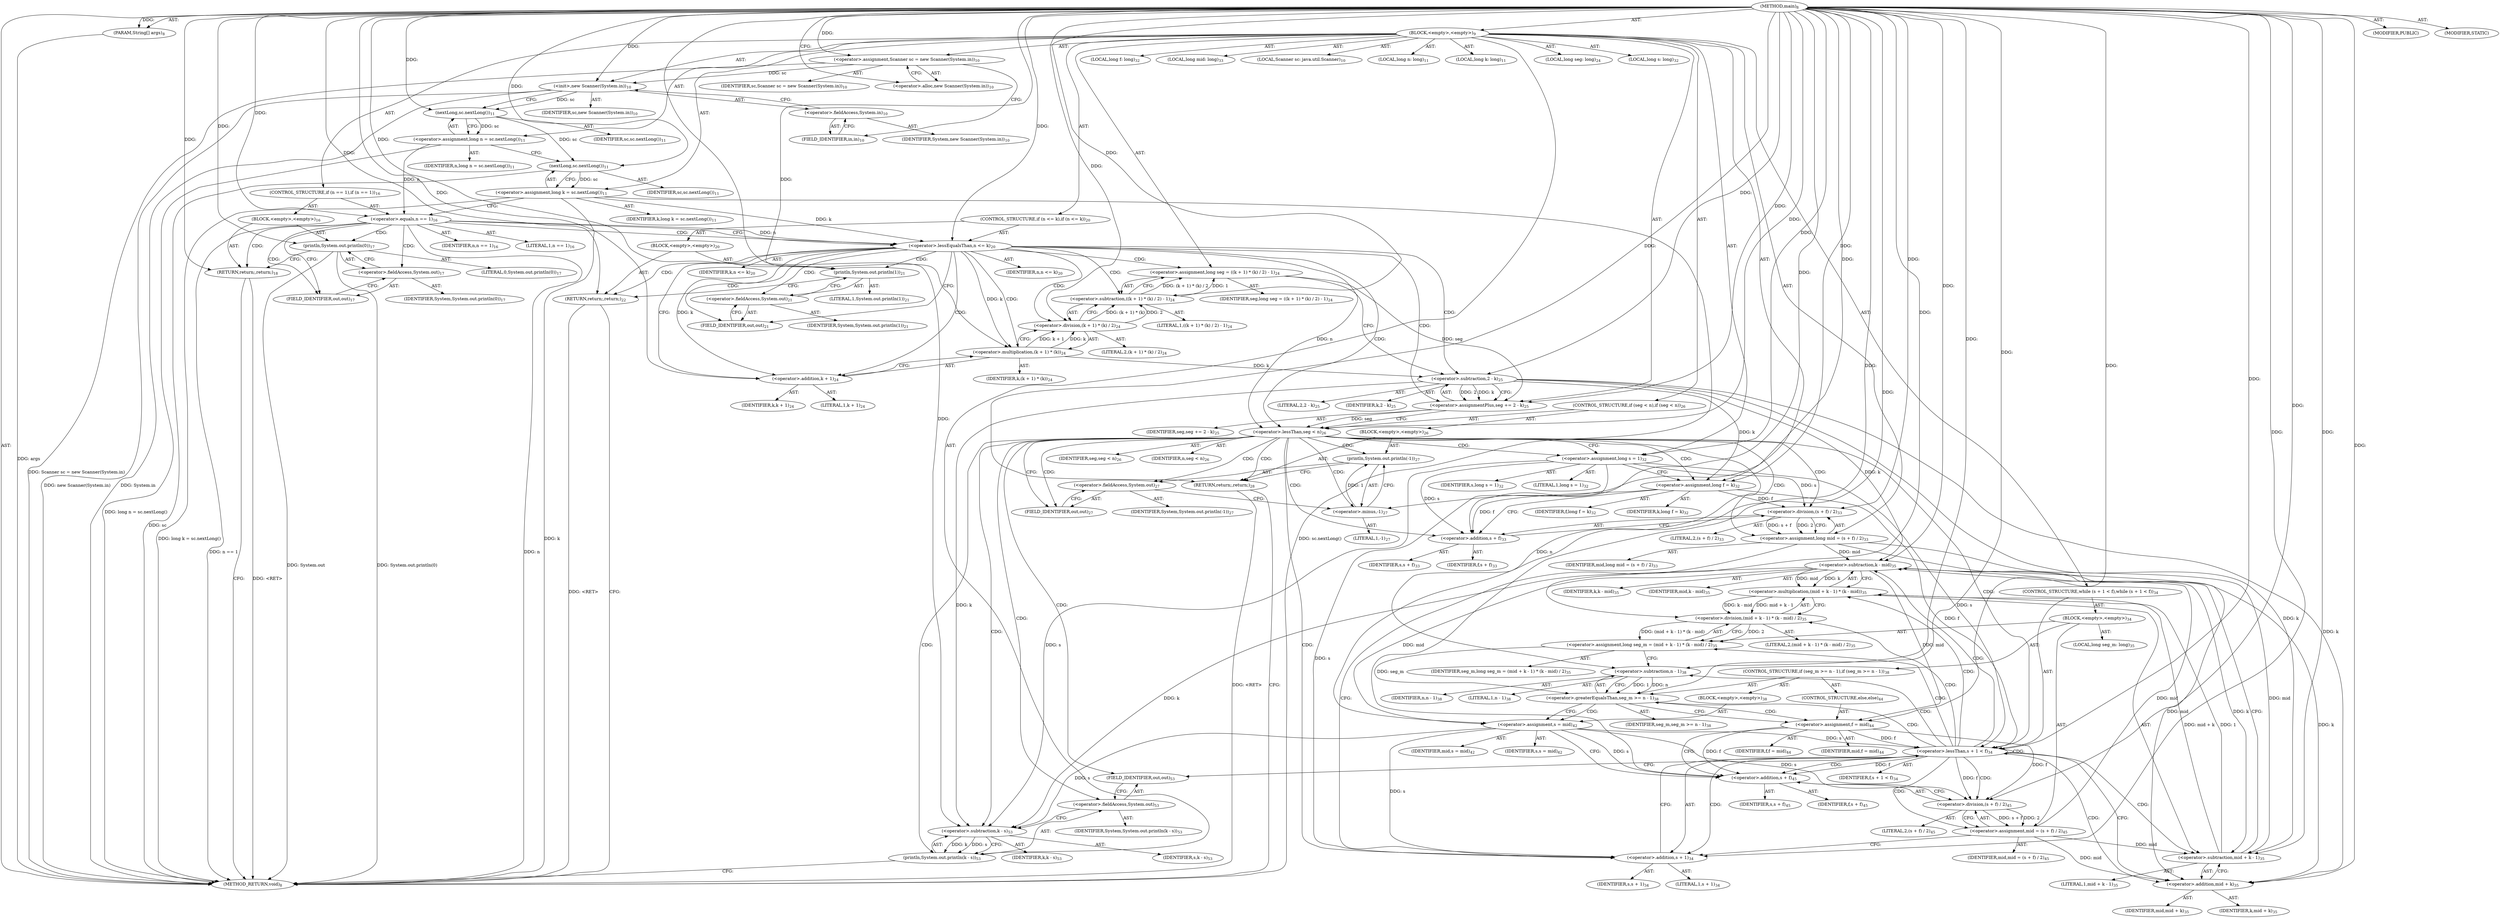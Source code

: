 digraph "main" {  
"19" [label = <(METHOD,main)<SUB>8</SUB>> ]
"20" [label = <(PARAM,String[] args)<SUB>8</SUB>> ]
"21" [label = <(BLOCK,&lt;empty&gt;,&lt;empty&gt;)<SUB>9</SUB>> ]
"4" [label = <(LOCAL,Scanner sc: java.util.Scanner)<SUB>10</SUB>> ]
"22" [label = <(&lt;operator&gt;.assignment,Scanner sc = new Scanner(System.in))<SUB>10</SUB>> ]
"23" [label = <(IDENTIFIER,sc,Scanner sc = new Scanner(System.in))<SUB>10</SUB>> ]
"24" [label = <(&lt;operator&gt;.alloc,new Scanner(System.in))<SUB>10</SUB>> ]
"25" [label = <(&lt;init&gt;,new Scanner(System.in))<SUB>10</SUB>> ]
"3" [label = <(IDENTIFIER,sc,new Scanner(System.in))<SUB>10</SUB>> ]
"26" [label = <(&lt;operator&gt;.fieldAccess,System.in)<SUB>10</SUB>> ]
"27" [label = <(IDENTIFIER,System,new Scanner(System.in))<SUB>10</SUB>> ]
"28" [label = <(FIELD_IDENTIFIER,in,in)<SUB>10</SUB>> ]
"29" [label = <(LOCAL,long n: long)<SUB>11</SUB>> ]
"30" [label = <(LOCAL,long k: long)<SUB>11</SUB>> ]
"31" [label = <(&lt;operator&gt;.assignment,long n = sc.nextLong())<SUB>11</SUB>> ]
"32" [label = <(IDENTIFIER,n,long n = sc.nextLong())<SUB>11</SUB>> ]
"33" [label = <(nextLong,sc.nextLong())<SUB>11</SUB>> ]
"34" [label = <(IDENTIFIER,sc,sc.nextLong())<SUB>11</SUB>> ]
"35" [label = <(&lt;operator&gt;.assignment,long k = sc.nextLong())<SUB>11</SUB>> ]
"36" [label = <(IDENTIFIER,k,long k = sc.nextLong())<SUB>11</SUB>> ]
"37" [label = <(nextLong,sc.nextLong())<SUB>11</SUB>> ]
"38" [label = <(IDENTIFIER,sc,sc.nextLong())<SUB>11</SUB>> ]
"39" [label = <(CONTROL_STRUCTURE,if (n == 1),if (n == 1))<SUB>16</SUB>> ]
"40" [label = <(&lt;operator&gt;.equals,n == 1)<SUB>16</SUB>> ]
"41" [label = <(IDENTIFIER,n,n == 1)<SUB>16</SUB>> ]
"42" [label = <(LITERAL,1,n == 1)<SUB>16</SUB>> ]
"43" [label = <(BLOCK,&lt;empty&gt;,&lt;empty&gt;)<SUB>16</SUB>> ]
"44" [label = <(println,System.out.println(0))<SUB>17</SUB>> ]
"45" [label = <(&lt;operator&gt;.fieldAccess,System.out)<SUB>17</SUB>> ]
"46" [label = <(IDENTIFIER,System,System.out.println(0))<SUB>17</SUB>> ]
"47" [label = <(FIELD_IDENTIFIER,out,out)<SUB>17</SUB>> ]
"48" [label = <(LITERAL,0,System.out.println(0))<SUB>17</SUB>> ]
"49" [label = <(RETURN,return;,return;)<SUB>18</SUB>> ]
"50" [label = <(CONTROL_STRUCTURE,if (n &lt;= k),if (n &lt;= k))<SUB>20</SUB>> ]
"51" [label = <(&lt;operator&gt;.lessEqualsThan,n &lt;= k)<SUB>20</SUB>> ]
"52" [label = <(IDENTIFIER,n,n &lt;= k)<SUB>20</SUB>> ]
"53" [label = <(IDENTIFIER,k,n &lt;= k)<SUB>20</SUB>> ]
"54" [label = <(BLOCK,&lt;empty&gt;,&lt;empty&gt;)<SUB>20</SUB>> ]
"55" [label = <(println,System.out.println(1))<SUB>21</SUB>> ]
"56" [label = <(&lt;operator&gt;.fieldAccess,System.out)<SUB>21</SUB>> ]
"57" [label = <(IDENTIFIER,System,System.out.println(1))<SUB>21</SUB>> ]
"58" [label = <(FIELD_IDENTIFIER,out,out)<SUB>21</SUB>> ]
"59" [label = <(LITERAL,1,System.out.println(1))<SUB>21</SUB>> ]
"60" [label = <(RETURN,return;,return;)<SUB>22</SUB>> ]
"61" [label = <(LOCAL,long seg: long)<SUB>24</SUB>> ]
"62" [label = <(&lt;operator&gt;.assignment,long seg = ((k + 1) * (k) / 2) - 1)<SUB>24</SUB>> ]
"63" [label = <(IDENTIFIER,seg,long seg = ((k + 1) * (k) / 2) - 1)<SUB>24</SUB>> ]
"64" [label = <(&lt;operator&gt;.subtraction,((k + 1) * (k) / 2) - 1)<SUB>24</SUB>> ]
"65" [label = <(&lt;operator&gt;.division,(k + 1) * (k) / 2)<SUB>24</SUB>> ]
"66" [label = <(&lt;operator&gt;.multiplication,(k + 1) * (k))<SUB>24</SUB>> ]
"67" [label = <(&lt;operator&gt;.addition,k + 1)<SUB>24</SUB>> ]
"68" [label = <(IDENTIFIER,k,k + 1)<SUB>24</SUB>> ]
"69" [label = <(LITERAL,1,k + 1)<SUB>24</SUB>> ]
"70" [label = <(IDENTIFIER,k,(k + 1) * (k))<SUB>24</SUB>> ]
"71" [label = <(LITERAL,2,(k + 1) * (k) / 2)<SUB>24</SUB>> ]
"72" [label = <(LITERAL,1,((k + 1) * (k) / 2) - 1)<SUB>24</SUB>> ]
"73" [label = <(&lt;operator&gt;.assignmentPlus,seg += 2 - k)<SUB>25</SUB>> ]
"74" [label = <(IDENTIFIER,seg,seg += 2 - k)<SUB>25</SUB>> ]
"75" [label = <(&lt;operator&gt;.subtraction,2 - k)<SUB>25</SUB>> ]
"76" [label = <(LITERAL,2,2 - k)<SUB>25</SUB>> ]
"77" [label = <(IDENTIFIER,k,2 - k)<SUB>25</SUB>> ]
"78" [label = <(CONTROL_STRUCTURE,if (seg &lt; n),if (seg &lt; n))<SUB>26</SUB>> ]
"79" [label = <(&lt;operator&gt;.lessThan,seg &lt; n)<SUB>26</SUB>> ]
"80" [label = <(IDENTIFIER,seg,seg &lt; n)<SUB>26</SUB>> ]
"81" [label = <(IDENTIFIER,n,seg &lt; n)<SUB>26</SUB>> ]
"82" [label = <(BLOCK,&lt;empty&gt;,&lt;empty&gt;)<SUB>26</SUB>> ]
"83" [label = <(println,System.out.println(-1))<SUB>27</SUB>> ]
"84" [label = <(&lt;operator&gt;.fieldAccess,System.out)<SUB>27</SUB>> ]
"85" [label = <(IDENTIFIER,System,System.out.println(-1))<SUB>27</SUB>> ]
"86" [label = <(FIELD_IDENTIFIER,out,out)<SUB>27</SUB>> ]
"87" [label = <(&lt;operator&gt;.minus,-1)<SUB>27</SUB>> ]
"88" [label = <(LITERAL,1,-1)<SUB>27</SUB>> ]
"89" [label = <(RETURN,return;,return;)<SUB>28</SUB>> ]
"90" [label = <(LOCAL,long s: long)<SUB>32</SUB>> ]
"91" [label = <(LOCAL,long f: long)<SUB>32</SUB>> ]
"92" [label = <(&lt;operator&gt;.assignment,long s = 1)<SUB>32</SUB>> ]
"93" [label = <(IDENTIFIER,s,long s = 1)<SUB>32</SUB>> ]
"94" [label = <(LITERAL,1,long s = 1)<SUB>32</SUB>> ]
"95" [label = <(&lt;operator&gt;.assignment,long f = k)<SUB>32</SUB>> ]
"96" [label = <(IDENTIFIER,f,long f = k)<SUB>32</SUB>> ]
"97" [label = <(IDENTIFIER,k,long f = k)<SUB>32</SUB>> ]
"98" [label = <(LOCAL,long mid: long)<SUB>33</SUB>> ]
"99" [label = <(&lt;operator&gt;.assignment,long mid = (s + f) / 2)<SUB>33</SUB>> ]
"100" [label = <(IDENTIFIER,mid,long mid = (s + f) / 2)<SUB>33</SUB>> ]
"101" [label = <(&lt;operator&gt;.division,(s + f) / 2)<SUB>33</SUB>> ]
"102" [label = <(&lt;operator&gt;.addition,s + f)<SUB>33</SUB>> ]
"103" [label = <(IDENTIFIER,s,s + f)<SUB>33</SUB>> ]
"104" [label = <(IDENTIFIER,f,s + f)<SUB>33</SUB>> ]
"105" [label = <(LITERAL,2,(s + f) / 2)<SUB>33</SUB>> ]
"106" [label = <(CONTROL_STRUCTURE,while (s + 1 &lt; f),while (s + 1 &lt; f))<SUB>34</SUB>> ]
"107" [label = <(&lt;operator&gt;.lessThan,s + 1 &lt; f)<SUB>34</SUB>> ]
"108" [label = <(&lt;operator&gt;.addition,s + 1)<SUB>34</SUB>> ]
"109" [label = <(IDENTIFIER,s,s + 1)<SUB>34</SUB>> ]
"110" [label = <(LITERAL,1,s + 1)<SUB>34</SUB>> ]
"111" [label = <(IDENTIFIER,f,s + 1 &lt; f)<SUB>34</SUB>> ]
"112" [label = <(BLOCK,&lt;empty&gt;,&lt;empty&gt;)<SUB>34</SUB>> ]
"113" [label = <(LOCAL,long seg_m: long)<SUB>35</SUB>> ]
"114" [label = <(&lt;operator&gt;.assignment,long seg_m = (mid + k - 1) * (k - mid) / 2)<SUB>35</SUB>> ]
"115" [label = <(IDENTIFIER,seg_m,long seg_m = (mid + k - 1) * (k - mid) / 2)<SUB>35</SUB>> ]
"116" [label = <(&lt;operator&gt;.division,(mid + k - 1) * (k - mid) / 2)<SUB>35</SUB>> ]
"117" [label = <(&lt;operator&gt;.multiplication,(mid + k - 1) * (k - mid))<SUB>35</SUB>> ]
"118" [label = <(&lt;operator&gt;.subtraction,mid + k - 1)<SUB>35</SUB>> ]
"119" [label = <(&lt;operator&gt;.addition,mid + k)<SUB>35</SUB>> ]
"120" [label = <(IDENTIFIER,mid,mid + k)<SUB>35</SUB>> ]
"121" [label = <(IDENTIFIER,k,mid + k)<SUB>35</SUB>> ]
"122" [label = <(LITERAL,1,mid + k - 1)<SUB>35</SUB>> ]
"123" [label = <(&lt;operator&gt;.subtraction,k - mid)<SUB>35</SUB>> ]
"124" [label = <(IDENTIFIER,k,k - mid)<SUB>35</SUB>> ]
"125" [label = <(IDENTIFIER,mid,k - mid)<SUB>35</SUB>> ]
"126" [label = <(LITERAL,2,(mid + k - 1) * (k - mid) / 2)<SUB>35</SUB>> ]
"127" [label = <(CONTROL_STRUCTURE,if (seg_m &gt;= n - 1),if (seg_m &gt;= n - 1))<SUB>38</SUB>> ]
"128" [label = <(&lt;operator&gt;.greaterEqualsThan,seg_m &gt;= n - 1)<SUB>38</SUB>> ]
"129" [label = <(IDENTIFIER,seg_m,seg_m &gt;= n - 1)<SUB>38</SUB>> ]
"130" [label = <(&lt;operator&gt;.subtraction,n - 1)<SUB>38</SUB>> ]
"131" [label = <(IDENTIFIER,n,n - 1)<SUB>38</SUB>> ]
"132" [label = <(LITERAL,1,n - 1)<SUB>38</SUB>> ]
"133" [label = <(BLOCK,&lt;empty&gt;,&lt;empty&gt;)<SUB>38</SUB>> ]
"134" [label = <(&lt;operator&gt;.assignment,s = mid)<SUB>42</SUB>> ]
"135" [label = <(IDENTIFIER,s,s = mid)<SUB>42</SUB>> ]
"136" [label = <(IDENTIFIER,mid,s = mid)<SUB>42</SUB>> ]
"137" [label = <(CONTROL_STRUCTURE,else,else)<SUB>44</SUB>> ]
"138" [label = <(&lt;operator&gt;.assignment,f = mid)<SUB>44</SUB>> ]
"139" [label = <(IDENTIFIER,f,f = mid)<SUB>44</SUB>> ]
"140" [label = <(IDENTIFIER,mid,f = mid)<SUB>44</SUB>> ]
"141" [label = <(&lt;operator&gt;.assignment,mid = (s + f) / 2)<SUB>45</SUB>> ]
"142" [label = <(IDENTIFIER,mid,mid = (s + f) / 2)<SUB>45</SUB>> ]
"143" [label = <(&lt;operator&gt;.division,(s + f) / 2)<SUB>45</SUB>> ]
"144" [label = <(&lt;operator&gt;.addition,s + f)<SUB>45</SUB>> ]
"145" [label = <(IDENTIFIER,s,s + f)<SUB>45</SUB>> ]
"146" [label = <(IDENTIFIER,f,s + f)<SUB>45</SUB>> ]
"147" [label = <(LITERAL,2,(s + f) / 2)<SUB>45</SUB>> ]
"148" [label = <(println,System.out.println(k - s))<SUB>53</SUB>> ]
"149" [label = <(&lt;operator&gt;.fieldAccess,System.out)<SUB>53</SUB>> ]
"150" [label = <(IDENTIFIER,System,System.out.println(k - s))<SUB>53</SUB>> ]
"151" [label = <(FIELD_IDENTIFIER,out,out)<SUB>53</SUB>> ]
"152" [label = <(&lt;operator&gt;.subtraction,k - s)<SUB>53</SUB>> ]
"153" [label = <(IDENTIFIER,k,k - s)<SUB>53</SUB>> ]
"154" [label = <(IDENTIFIER,s,k - s)<SUB>53</SUB>> ]
"155" [label = <(MODIFIER,PUBLIC)> ]
"156" [label = <(MODIFIER,STATIC)> ]
"157" [label = <(METHOD_RETURN,void)<SUB>8</SUB>> ]
  "19" -> "20"  [ label = "AST: "] 
  "19" -> "21"  [ label = "AST: "] 
  "19" -> "155"  [ label = "AST: "] 
  "19" -> "156"  [ label = "AST: "] 
  "19" -> "157"  [ label = "AST: "] 
  "21" -> "4"  [ label = "AST: "] 
  "21" -> "22"  [ label = "AST: "] 
  "21" -> "25"  [ label = "AST: "] 
  "21" -> "29"  [ label = "AST: "] 
  "21" -> "30"  [ label = "AST: "] 
  "21" -> "31"  [ label = "AST: "] 
  "21" -> "35"  [ label = "AST: "] 
  "21" -> "39"  [ label = "AST: "] 
  "21" -> "50"  [ label = "AST: "] 
  "21" -> "61"  [ label = "AST: "] 
  "21" -> "62"  [ label = "AST: "] 
  "21" -> "73"  [ label = "AST: "] 
  "21" -> "78"  [ label = "AST: "] 
  "21" -> "90"  [ label = "AST: "] 
  "21" -> "91"  [ label = "AST: "] 
  "21" -> "92"  [ label = "AST: "] 
  "21" -> "95"  [ label = "AST: "] 
  "21" -> "98"  [ label = "AST: "] 
  "21" -> "99"  [ label = "AST: "] 
  "21" -> "106"  [ label = "AST: "] 
  "21" -> "148"  [ label = "AST: "] 
  "22" -> "23"  [ label = "AST: "] 
  "22" -> "24"  [ label = "AST: "] 
  "25" -> "3"  [ label = "AST: "] 
  "25" -> "26"  [ label = "AST: "] 
  "26" -> "27"  [ label = "AST: "] 
  "26" -> "28"  [ label = "AST: "] 
  "31" -> "32"  [ label = "AST: "] 
  "31" -> "33"  [ label = "AST: "] 
  "33" -> "34"  [ label = "AST: "] 
  "35" -> "36"  [ label = "AST: "] 
  "35" -> "37"  [ label = "AST: "] 
  "37" -> "38"  [ label = "AST: "] 
  "39" -> "40"  [ label = "AST: "] 
  "39" -> "43"  [ label = "AST: "] 
  "40" -> "41"  [ label = "AST: "] 
  "40" -> "42"  [ label = "AST: "] 
  "43" -> "44"  [ label = "AST: "] 
  "43" -> "49"  [ label = "AST: "] 
  "44" -> "45"  [ label = "AST: "] 
  "44" -> "48"  [ label = "AST: "] 
  "45" -> "46"  [ label = "AST: "] 
  "45" -> "47"  [ label = "AST: "] 
  "50" -> "51"  [ label = "AST: "] 
  "50" -> "54"  [ label = "AST: "] 
  "51" -> "52"  [ label = "AST: "] 
  "51" -> "53"  [ label = "AST: "] 
  "54" -> "55"  [ label = "AST: "] 
  "54" -> "60"  [ label = "AST: "] 
  "55" -> "56"  [ label = "AST: "] 
  "55" -> "59"  [ label = "AST: "] 
  "56" -> "57"  [ label = "AST: "] 
  "56" -> "58"  [ label = "AST: "] 
  "62" -> "63"  [ label = "AST: "] 
  "62" -> "64"  [ label = "AST: "] 
  "64" -> "65"  [ label = "AST: "] 
  "64" -> "72"  [ label = "AST: "] 
  "65" -> "66"  [ label = "AST: "] 
  "65" -> "71"  [ label = "AST: "] 
  "66" -> "67"  [ label = "AST: "] 
  "66" -> "70"  [ label = "AST: "] 
  "67" -> "68"  [ label = "AST: "] 
  "67" -> "69"  [ label = "AST: "] 
  "73" -> "74"  [ label = "AST: "] 
  "73" -> "75"  [ label = "AST: "] 
  "75" -> "76"  [ label = "AST: "] 
  "75" -> "77"  [ label = "AST: "] 
  "78" -> "79"  [ label = "AST: "] 
  "78" -> "82"  [ label = "AST: "] 
  "79" -> "80"  [ label = "AST: "] 
  "79" -> "81"  [ label = "AST: "] 
  "82" -> "83"  [ label = "AST: "] 
  "82" -> "89"  [ label = "AST: "] 
  "83" -> "84"  [ label = "AST: "] 
  "83" -> "87"  [ label = "AST: "] 
  "84" -> "85"  [ label = "AST: "] 
  "84" -> "86"  [ label = "AST: "] 
  "87" -> "88"  [ label = "AST: "] 
  "92" -> "93"  [ label = "AST: "] 
  "92" -> "94"  [ label = "AST: "] 
  "95" -> "96"  [ label = "AST: "] 
  "95" -> "97"  [ label = "AST: "] 
  "99" -> "100"  [ label = "AST: "] 
  "99" -> "101"  [ label = "AST: "] 
  "101" -> "102"  [ label = "AST: "] 
  "101" -> "105"  [ label = "AST: "] 
  "102" -> "103"  [ label = "AST: "] 
  "102" -> "104"  [ label = "AST: "] 
  "106" -> "107"  [ label = "AST: "] 
  "106" -> "112"  [ label = "AST: "] 
  "107" -> "108"  [ label = "AST: "] 
  "107" -> "111"  [ label = "AST: "] 
  "108" -> "109"  [ label = "AST: "] 
  "108" -> "110"  [ label = "AST: "] 
  "112" -> "113"  [ label = "AST: "] 
  "112" -> "114"  [ label = "AST: "] 
  "112" -> "127"  [ label = "AST: "] 
  "112" -> "141"  [ label = "AST: "] 
  "114" -> "115"  [ label = "AST: "] 
  "114" -> "116"  [ label = "AST: "] 
  "116" -> "117"  [ label = "AST: "] 
  "116" -> "126"  [ label = "AST: "] 
  "117" -> "118"  [ label = "AST: "] 
  "117" -> "123"  [ label = "AST: "] 
  "118" -> "119"  [ label = "AST: "] 
  "118" -> "122"  [ label = "AST: "] 
  "119" -> "120"  [ label = "AST: "] 
  "119" -> "121"  [ label = "AST: "] 
  "123" -> "124"  [ label = "AST: "] 
  "123" -> "125"  [ label = "AST: "] 
  "127" -> "128"  [ label = "AST: "] 
  "127" -> "133"  [ label = "AST: "] 
  "127" -> "137"  [ label = "AST: "] 
  "128" -> "129"  [ label = "AST: "] 
  "128" -> "130"  [ label = "AST: "] 
  "130" -> "131"  [ label = "AST: "] 
  "130" -> "132"  [ label = "AST: "] 
  "133" -> "134"  [ label = "AST: "] 
  "134" -> "135"  [ label = "AST: "] 
  "134" -> "136"  [ label = "AST: "] 
  "137" -> "138"  [ label = "AST: "] 
  "138" -> "139"  [ label = "AST: "] 
  "138" -> "140"  [ label = "AST: "] 
  "141" -> "142"  [ label = "AST: "] 
  "141" -> "143"  [ label = "AST: "] 
  "143" -> "144"  [ label = "AST: "] 
  "143" -> "147"  [ label = "AST: "] 
  "144" -> "145"  [ label = "AST: "] 
  "144" -> "146"  [ label = "AST: "] 
  "148" -> "149"  [ label = "AST: "] 
  "148" -> "152"  [ label = "AST: "] 
  "149" -> "150"  [ label = "AST: "] 
  "149" -> "151"  [ label = "AST: "] 
  "152" -> "153"  [ label = "AST: "] 
  "152" -> "154"  [ label = "AST: "] 
  "22" -> "28"  [ label = "CFG: "] 
  "25" -> "33"  [ label = "CFG: "] 
  "31" -> "37"  [ label = "CFG: "] 
  "35" -> "40"  [ label = "CFG: "] 
  "62" -> "75"  [ label = "CFG: "] 
  "73" -> "79"  [ label = "CFG: "] 
  "92" -> "95"  [ label = "CFG: "] 
  "95" -> "102"  [ label = "CFG: "] 
  "99" -> "108"  [ label = "CFG: "] 
  "148" -> "157"  [ label = "CFG: "] 
  "24" -> "22"  [ label = "CFG: "] 
  "26" -> "25"  [ label = "CFG: "] 
  "33" -> "31"  [ label = "CFG: "] 
  "37" -> "35"  [ label = "CFG: "] 
  "40" -> "47"  [ label = "CFG: "] 
  "40" -> "51"  [ label = "CFG: "] 
  "51" -> "58"  [ label = "CFG: "] 
  "51" -> "67"  [ label = "CFG: "] 
  "64" -> "62"  [ label = "CFG: "] 
  "75" -> "73"  [ label = "CFG: "] 
  "79" -> "86"  [ label = "CFG: "] 
  "79" -> "92"  [ label = "CFG: "] 
  "101" -> "99"  [ label = "CFG: "] 
  "107" -> "119"  [ label = "CFG: "] 
  "107" -> "151"  [ label = "CFG: "] 
  "149" -> "152"  [ label = "CFG: "] 
  "152" -> "148"  [ label = "CFG: "] 
  "28" -> "26"  [ label = "CFG: "] 
  "44" -> "49"  [ label = "CFG: "] 
  "49" -> "157"  [ label = "CFG: "] 
  "55" -> "60"  [ label = "CFG: "] 
  "60" -> "157"  [ label = "CFG: "] 
  "65" -> "64"  [ label = "CFG: "] 
  "83" -> "89"  [ label = "CFG: "] 
  "89" -> "157"  [ label = "CFG: "] 
  "102" -> "101"  [ label = "CFG: "] 
  "108" -> "107"  [ label = "CFG: "] 
  "114" -> "130"  [ label = "CFG: "] 
  "141" -> "108"  [ label = "CFG: "] 
  "151" -> "149"  [ label = "CFG: "] 
  "45" -> "44"  [ label = "CFG: "] 
  "56" -> "55"  [ label = "CFG: "] 
  "66" -> "65"  [ label = "CFG: "] 
  "84" -> "87"  [ label = "CFG: "] 
  "87" -> "83"  [ label = "CFG: "] 
  "116" -> "114"  [ label = "CFG: "] 
  "128" -> "134"  [ label = "CFG: "] 
  "128" -> "138"  [ label = "CFG: "] 
  "143" -> "141"  [ label = "CFG: "] 
  "47" -> "45"  [ label = "CFG: "] 
  "58" -> "56"  [ label = "CFG: "] 
  "67" -> "66"  [ label = "CFG: "] 
  "86" -> "84"  [ label = "CFG: "] 
  "117" -> "116"  [ label = "CFG: "] 
  "130" -> "128"  [ label = "CFG: "] 
  "134" -> "144"  [ label = "CFG: "] 
  "138" -> "144"  [ label = "CFG: "] 
  "144" -> "143"  [ label = "CFG: "] 
  "118" -> "123"  [ label = "CFG: "] 
  "123" -> "117"  [ label = "CFG: "] 
  "119" -> "118"  [ label = "CFG: "] 
  "19" -> "24"  [ label = "CFG: "] 
  "49" -> "157"  [ label = "DDG: &lt;RET&gt;"] 
  "60" -> "157"  [ label = "DDG: &lt;RET&gt;"] 
  "89" -> "157"  [ label = "DDG: &lt;RET&gt;"] 
  "20" -> "157"  [ label = "DDG: args"] 
  "22" -> "157"  [ label = "DDG: Scanner sc = new Scanner(System.in)"] 
  "25" -> "157"  [ label = "DDG: System.in"] 
  "25" -> "157"  [ label = "DDG: new Scanner(System.in)"] 
  "31" -> "157"  [ label = "DDG: long n = sc.nextLong()"] 
  "35" -> "157"  [ label = "DDG: k"] 
  "37" -> "157"  [ label = "DDG: sc"] 
  "35" -> "157"  [ label = "DDG: sc.nextLong()"] 
  "35" -> "157"  [ label = "DDG: long k = sc.nextLong()"] 
  "40" -> "157"  [ label = "DDG: n"] 
  "40" -> "157"  [ label = "DDG: n == 1"] 
  "44" -> "157"  [ label = "DDG: System.out"] 
  "44" -> "157"  [ label = "DDG: System.out.println(0)"] 
  "19" -> "20"  [ label = "DDG: "] 
  "19" -> "22"  [ label = "DDG: "] 
  "33" -> "31"  [ label = "DDG: sc"] 
  "37" -> "35"  [ label = "DDG: sc"] 
  "64" -> "62"  [ label = "DDG: (k + 1) * (k) / 2"] 
  "64" -> "62"  [ label = "DDG: 1"] 
  "75" -> "73"  [ label = "DDG: 2"] 
  "75" -> "73"  [ label = "DDG: k"] 
  "19" -> "92"  [ label = "DDG: "] 
  "75" -> "95"  [ label = "DDG: k"] 
  "19" -> "95"  [ label = "DDG: "] 
  "101" -> "99"  [ label = "DDG: s + f"] 
  "101" -> "99"  [ label = "DDG: 2"] 
  "22" -> "25"  [ label = "DDG: sc"] 
  "19" -> "25"  [ label = "DDG: "] 
  "62" -> "73"  [ label = "DDG: seg"] 
  "19" -> "73"  [ label = "DDG: "] 
  "152" -> "148"  [ label = "DDG: k"] 
  "152" -> "148"  [ label = "DDG: s"] 
  "25" -> "33"  [ label = "DDG: sc"] 
  "19" -> "33"  [ label = "DDG: "] 
  "33" -> "37"  [ label = "DDG: sc"] 
  "19" -> "37"  [ label = "DDG: "] 
  "31" -> "40"  [ label = "DDG: n"] 
  "19" -> "40"  [ label = "DDG: "] 
  "19" -> "49"  [ label = "DDG: "] 
  "40" -> "51"  [ label = "DDG: n"] 
  "19" -> "51"  [ label = "DDG: "] 
  "35" -> "51"  [ label = "DDG: k"] 
  "19" -> "60"  [ label = "DDG: "] 
  "65" -> "64"  [ label = "DDG: (k + 1) * (k)"] 
  "65" -> "64"  [ label = "DDG: 2"] 
  "19" -> "64"  [ label = "DDG: "] 
  "19" -> "75"  [ label = "DDG: "] 
  "66" -> "75"  [ label = "DDG: k"] 
  "73" -> "79"  [ label = "DDG: seg"] 
  "19" -> "79"  [ label = "DDG: "] 
  "51" -> "79"  [ label = "DDG: n"] 
  "19" -> "89"  [ label = "DDG: "] 
  "92" -> "101"  [ label = "DDG: s"] 
  "19" -> "101"  [ label = "DDG: "] 
  "95" -> "101"  [ label = "DDG: f"] 
  "19" -> "107"  [ label = "DDG: "] 
  "92" -> "107"  [ label = "DDG: s"] 
  "134" -> "107"  [ label = "DDG: s"] 
  "95" -> "107"  [ label = "DDG: f"] 
  "138" -> "107"  [ label = "DDG: f"] 
  "116" -> "114"  [ label = "DDG: (mid + k - 1) * (k - mid)"] 
  "116" -> "114"  [ label = "DDG: 2"] 
  "143" -> "141"  [ label = "DDG: s + f"] 
  "143" -> "141"  [ label = "DDG: 2"] 
  "123" -> "152"  [ label = "DDG: k"] 
  "19" -> "152"  [ label = "DDG: "] 
  "75" -> "152"  [ label = "DDG: k"] 
  "92" -> "152"  [ label = "DDG: s"] 
  "134" -> "152"  [ label = "DDG: s"] 
  "19" -> "44"  [ label = "DDG: "] 
  "19" -> "55"  [ label = "DDG: "] 
  "66" -> "65"  [ label = "DDG: k + 1"] 
  "66" -> "65"  [ label = "DDG: k"] 
  "19" -> "65"  [ label = "DDG: "] 
  "87" -> "83"  [ label = "DDG: 1"] 
  "92" -> "102"  [ label = "DDG: s"] 
  "19" -> "102"  [ label = "DDG: "] 
  "95" -> "102"  [ label = "DDG: f"] 
  "19" -> "108"  [ label = "DDG: "] 
  "92" -> "108"  [ label = "DDG: s"] 
  "134" -> "108"  [ label = "DDG: s"] 
  "51" -> "66"  [ label = "DDG: k"] 
  "19" -> "66"  [ label = "DDG: "] 
  "19" -> "87"  [ label = "DDG: "] 
  "117" -> "116"  [ label = "DDG: mid + k - 1"] 
  "117" -> "116"  [ label = "DDG: k - mid"] 
  "19" -> "116"  [ label = "DDG: "] 
  "114" -> "128"  [ label = "DDG: seg_m"] 
  "19" -> "128"  [ label = "DDG: "] 
  "130" -> "128"  [ label = "DDG: n"] 
  "130" -> "128"  [ label = "DDG: 1"] 
  "123" -> "134"  [ label = "DDG: mid"] 
  "19" -> "134"  [ label = "DDG: "] 
  "123" -> "138"  [ label = "DDG: mid"] 
  "19" -> "138"  [ label = "DDG: "] 
  "134" -> "143"  [ label = "DDG: s"] 
  "19" -> "143"  [ label = "DDG: "] 
  "107" -> "143"  [ label = "DDG: f"] 
  "138" -> "143"  [ label = "DDG: f"] 
  "51" -> "67"  [ label = "DDG: k"] 
  "19" -> "67"  [ label = "DDG: "] 
  "118" -> "117"  [ label = "DDG: mid + k"] 
  "118" -> "117"  [ label = "DDG: 1"] 
  "123" -> "117"  [ label = "DDG: k"] 
  "123" -> "117"  [ label = "DDG: mid"] 
  "79" -> "130"  [ label = "DDG: n"] 
  "19" -> "130"  [ label = "DDG: "] 
  "134" -> "144"  [ label = "DDG: s"] 
  "19" -> "144"  [ label = "DDG: "] 
  "107" -> "144"  [ label = "DDG: f"] 
  "138" -> "144"  [ label = "DDG: f"] 
  "99" -> "118"  [ label = "DDG: mid"] 
  "141" -> "118"  [ label = "DDG: mid"] 
  "19" -> "118"  [ label = "DDG: "] 
  "123" -> "118"  [ label = "DDG: k"] 
  "75" -> "118"  [ label = "DDG: k"] 
  "19" -> "123"  [ label = "DDG: "] 
  "75" -> "123"  [ label = "DDG: k"] 
  "99" -> "123"  [ label = "DDG: mid"] 
  "141" -> "123"  [ label = "DDG: mid"] 
  "99" -> "119"  [ label = "DDG: mid"] 
  "141" -> "119"  [ label = "DDG: mid"] 
  "19" -> "119"  [ label = "DDG: "] 
  "123" -> "119"  [ label = "DDG: k"] 
  "75" -> "119"  [ label = "DDG: k"] 
  "40" -> "51"  [ label = "CDG: "] 
  "40" -> "44"  [ label = "CDG: "] 
  "40" -> "47"  [ label = "CDG: "] 
  "40" -> "49"  [ label = "CDG: "] 
  "40" -> "45"  [ label = "CDG: "] 
  "51" -> "60"  [ label = "CDG: "] 
  "51" -> "73"  [ label = "CDG: "] 
  "51" -> "64"  [ label = "CDG: "] 
  "51" -> "75"  [ label = "CDG: "] 
  "51" -> "56"  [ label = "CDG: "] 
  "51" -> "67"  [ label = "CDG: "] 
  "51" -> "79"  [ label = "CDG: "] 
  "51" -> "58"  [ label = "CDG: "] 
  "51" -> "66"  [ label = "CDG: "] 
  "51" -> "65"  [ label = "CDG: "] 
  "51" -> "55"  [ label = "CDG: "] 
  "51" -> "62"  [ label = "CDG: "] 
  "79" -> "107"  [ label = "CDG: "] 
  "79" -> "84"  [ label = "CDG: "] 
  "79" -> "102"  [ label = "CDG: "] 
  "79" -> "149"  [ label = "CDG: "] 
  "79" -> "151"  [ label = "CDG: "] 
  "79" -> "95"  [ label = "CDG: "] 
  "79" -> "92"  [ label = "CDG: "] 
  "79" -> "87"  [ label = "CDG: "] 
  "79" -> "101"  [ label = "CDG: "] 
  "79" -> "148"  [ label = "CDG: "] 
  "79" -> "152"  [ label = "CDG: "] 
  "79" -> "108"  [ label = "CDG: "] 
  "79" -> "86"  [ label = "CDG: "] 
  "79" -> "89"  [ label = "CDG: "] 
  "79" -> "99"  [ label = "CDG: "] 
  "79" -> "83"  [ label = "CDG: "] 
  "107" -> "107"  [ label = "CDG: "] 
  "107" -> "128"  [ label = "CDG: "] 
  "107" -> "114"  [ label = "CDG: "] 
  "107" -> "119"  [ label = "CDG: "] 
  "107" -> "144"  [ label = "CDG: "] 
  "107" -> "130"  [ label = "CDG: "] 
  "107" -> "118"  [ label = "CDG: "] 
  "107" -> "108"  [ label = "CDG: "] 
  "107" -> "141"  [ label = "CDG: "] 
  "107" -> "116"  [ label = "CDG: "] 
  "107" -> "123"  [ label = "CDG: "] 
  "107" -> "143"  [ label = "CDG: "] 
  "107" -> "117"  [ label = "CDG: "] 
  "128" -> "134"  [ label = "CDG: "] 
  "128" -> "138"  [ label = "CDG: "] 
}
